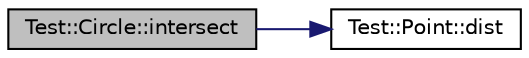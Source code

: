 digraph "Test::Circle::intersect"
{
  edge [fontname="Helvetica",fontsize="10",labelfontname="Helvetica",labelfontsize="10"];
  node [fontname="Helvetica",fontsize="10",shape=record];
  rankdir="LR";
  Node1 [label="Test::Circle::intersect",height=0.2,width=0.4,color="black", fillcolor="grey75", style="filled" fontcolor="black"];
  Node1 -> Node2 [color="midnightblue",fontsize="10",style="solid",fontname="Helvetica"];
  Node2 [label="Test::Point::dist",height=0.2,width=0.4,color="black", fillcolor="white", style="filled",URL="$class_test_1_1_point.html#a7de88947935a81c9497f29a3634fa6fc"];
}
